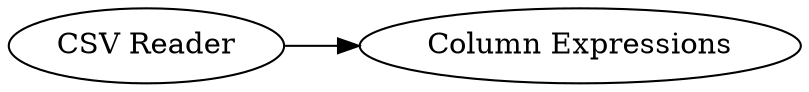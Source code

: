digraph {
	"4313052774180746537_1" [label="CSV Reader"]
	"4313052774180746537_9" [label="Column Expressions"]
	"4313052774180746537_1" -> "4313052774180746537_9"
	rankdir=LR
}
